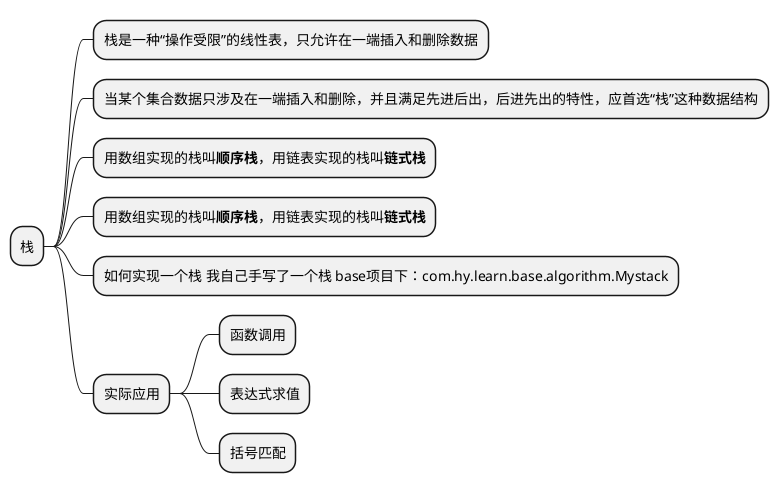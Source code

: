 @startmindmap

* 栈
** 栈是一种“操作受限”的线性表，只允许在一端插入和删除数据
** 当某个集合数据只涉及在一端插入和删除，并且满足先进后出，后进先出的特性，应首选“栈”这种数据结构
** 用数组实现的栈叫<b>顺序栈</b>，用链表实现的栈叫**链式栈**
** 用数组实现的栈叫<b>顺序栈</b>，用链表实现的栈叫**链式栈**
** 如何实现一个栈 我自己手写了一个栈 base项目下：com.hy.learn.base.algorithm.Mystack
** 实际应用
*** 函数调用
*** 表达式求值
*** 括号匹配
@endmindmap